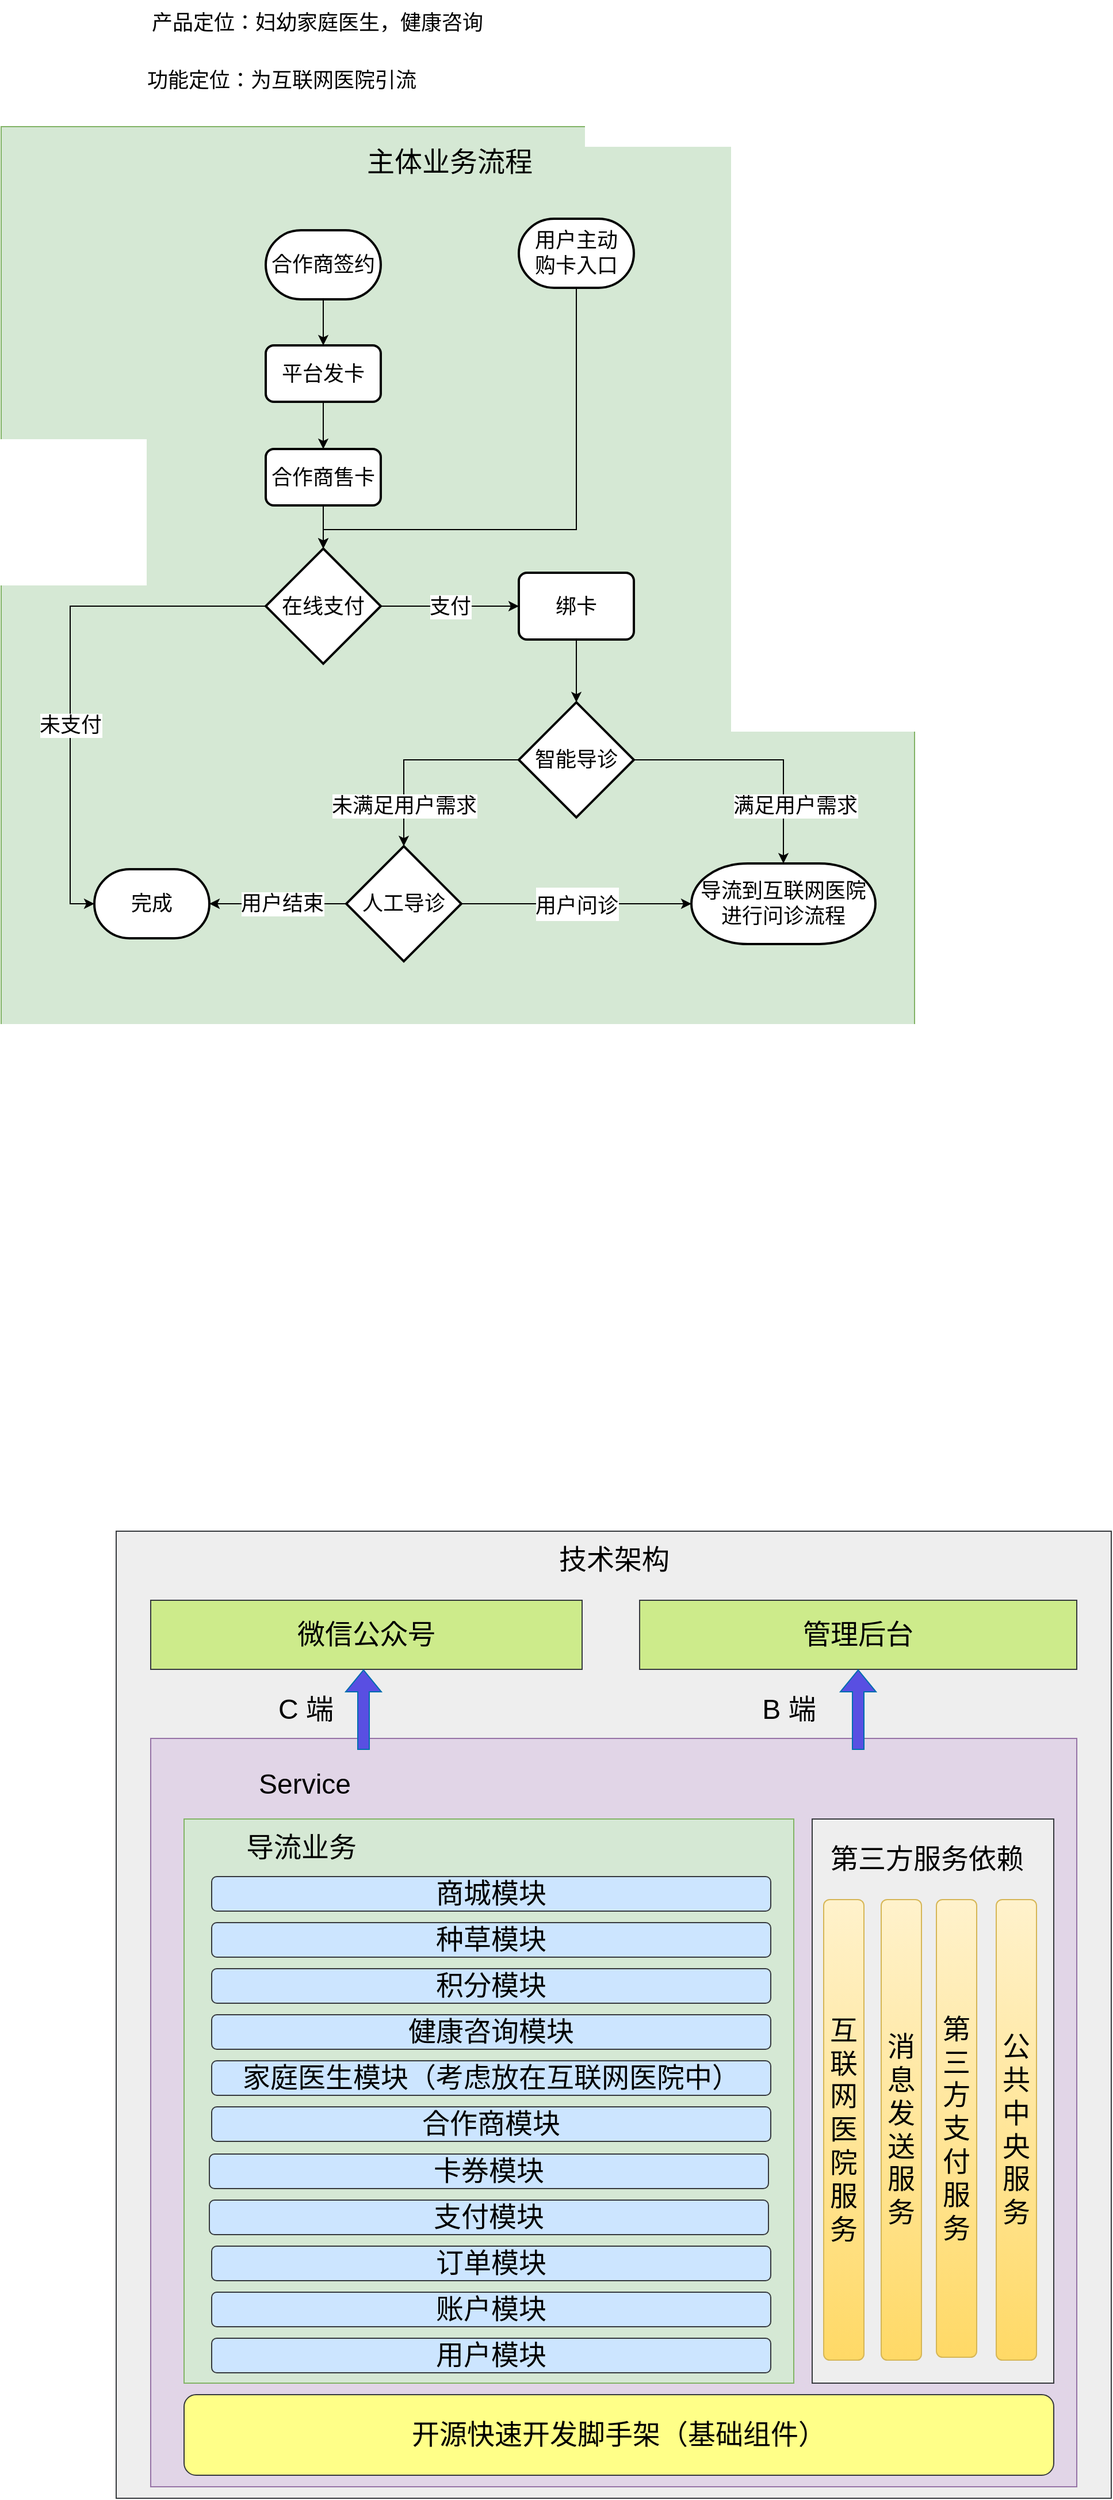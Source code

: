<mxfile version="20.4.0" type="github">
  <diagram id="eBfoPabh3ztfJm1XBm16" name="第 1 页">
    <mxGraphModel dx="2406" dy="847" grid="1" gridSize="10" guides="1" tooltips="1" connect="1" arrows="1" fold="1" page="1" pageScale="1" pageWidth="413" pageHeight="291" math="0" shadow="0">
      <root>
        <mxCell id="0" />
        <mxCell id="1" parent="0" />
        <mxCell id="DlZnM8HmDbADATsCwCUh-62" value="" style="rounded=0;whiteSpace=wrap;html=1;fontSize=24;fillColor=#eeeeee;strokeColor=#36393d;" vertex="1" parent="1">
          <mxGeometry x="-350" y="1350" width="865" height="840" as="geometry" />
        </mxCell>
        <mxCell id="DlZnM8HmDbADATsCwCUh-56" value="" style="rounded=0;whiteSpace=wrap;html=1;fontSize=24;fillColor=#e1d5e7;strokeColor=#9673a6;" vertex="1" parent="1">
          <mxGeometry x="-320" y="1530" width="805" height="650" as="geometry" />
        </mxCell>
        <mxCell id="DlZnM8HmDbADATsCwCUh-26" value="" style="whiteSpace=wrap;html=1;aspect=fixed;fontSize=18;fillColor=#d5e8d4;strokeColor=#82b366;" vertex="1" parent="1">
          <mxGeometry x="-450" y="130" width="794" height="794" as="geometry" />
        </mxCell>
        <mxCell id="DlZnM8HmDbADATsCwCUh-1" value="&lt;font style=&quot;font-size: 18px;&quot;&gt;产品定位：妇幼家庭医生，健康咨询&lt;/font&gt;" style="text;html=1;strokeColor=none;fillColor=none;align=center;verticalAlign=middle;whiteSpace=wrap;rounded=0;" vertex="1" parent="1">
          <mxGeometry x="-320" y="20" width="290" height="40" as="geometry" />
        </mxCell>
        <mxCell id="DlZnM8HmDbADATsCwCUh-2" value="&lt;font style=&quot;font-size: 18px;&quot;&gt;功能定位：为互联网医院引流&lt;/font&gt;" style="text;html=1;strokeColor=none;fillColor=none;align=center;verticalAlign=middle;whiteSpace=wrap;rounded=0;" vertex="1" parent="1">
          <mxGeometry x="-351" y="70" width="290" height="40" as="geometry" />
        </mxCell>
        <mxCell id="DlZnM8HmDbADATsCwCUh-22" style="edgeStyle=orthogonalEdgeStyle;rounded=0;orthogonalLoop=1;jettySize=auto;html=1;entryX=0.5;entryY=0;entryDx=0;entryDy=0;fontSize=18;" edge="1" parent="1" source="DlZnM8HmDbADATsCwCUh-7" target="DlZnM8HmDbADATsCwCUh-8">
          <mxGeometry relative="1" as="geometry" />
        </mxCell>
        <mxCell id="DlZnM8HmDbADATsCwCUh-7" value="合作商签约" style="strokeWidth=2;html=1;shape=mxgraph.flowchart.terminator;whiteSpace=wrap;fontSize=18;" vertex="1" parent="1">
          <mxGeometry x="-220" y="220" width="100" height="60" as="geometry" />
        </mxCell>
        <mxCell id="DlZnM8HmDbADATsCwCUh-23" style="edgeStyle=orthogonalEdgeStyle;rounded=0;orthogonalLoop=1;jettySize=auto;html=1;entryX=0.5;entryY=0;entryDx=0;entryDy=0;fontSize=18;" edge="1" parent="1" source="DlZnM8HmDbADATsCwCUh-8" target="DlZnM8HmDbADATsCwCUh-9">
          <mxGeometry relative="1" as="geometry" />
        </mxCell>
        <mxCell id="DlZnM8HmDbADATsCwCUh-8" value="平台发卡" style="rounded=1;whiteSpace=wrap;html=1;absoluteArcSize=1;arcSize=14;strokeWidth=2;fontSize=18;" vertex="1" parent="1">
          <mxGeometry x="-220" y="320" width="100" height="49" as="geometry" />
        </mxCell>
        <mxCell id="DlZnM8HmDbADATsCwCUh-25" style="edgeStyle=orthogonalEdgeStyle;rounded=0;orthogonalLoop=1;jettySize=auto;html=1;entryX=0.5;entryY=0;entryDx=0;entryDy=0;entryPerimeter=0;fontSize=18;" edge="1" parent="1" source="DlZnM8HmDbADATsCwCUh-9" target="DlZnM8HmDbADATsCwCUh-10">
          <mxGeometry relative="1" as="geometry" />
        </mxCell>
        <mxCell id="DlZnM8HmDbADATsCwCUh-9" value="合作商售卡" style="rounded=1;whiteSpace=wrap;html=1;absoluteArcSize=1;arcSize=14;strokeWidth=2;fontSize=18;" vertex="1" parent="1">
          <mxGeometry x="-220" y="410" width="100" height="49" as="geometry" />
        </mxCell>
        <mxCell id="DlZnM8HmDbADATsCwCUh-14" value="支付" style="edgeStyle=orthogonalEdgeStyle;rounded=0;orthogonalLoop=1;jettySize=auto;html=1;fontSize=18;" edge="1" parent="1" source="DlZnM8HmDbADATsCwCUh-10" target="DlZnM8HmDbADATsCwCUh-12">
          <mxGeometry relative="1" as="geometry">
            <Array as="points">
              <mxPoint x="-90" y="547" />
              <mxPoint x="-90" y="547" />
            </Array>
          </mxGeometry>
        </mxCell>
        <mxCell id="DlZnM8HmDbADATsCwCUh-17" value="未支付" style="edgeStyle=orthogonalEdgeStyle;rounded=0;orthogonalLoop=1;jettySize=auto;html=1;entryX=0;entryY=0.5;entryDx=0;entryDy=0;entryPerimeter=0;fontSize=18;exitX=0;exitY=0.5;exitDx=0;exitDy=0;exitPerimeter=0;" edge="1" parent="1" source="DlZnM8HmDbADATsCwCUh-10" target="DlZnM8HmDbADATsCwCUh-11">
          <mxGeometry x="0.217" relative="1" as="geometry">
            <Array as="points">
              <mxPoint x="-390" y="547" />
              <mxPoint x="-390" y="805" />
            </Array>
            <mxPoint as="offset" />
          </mxGeometry>
        </mxCell>
        <mxCell id="DlZnM8HmDbADATsCwCUh-10" value="在线支付" style="strokeWidth=2;html=1;shape=mxgraph.flowchart.decision;whiteSpace=wrap;fontSize=18;" vertex="1" parent="1">
          <mxGeometry x="-220" y="496.5" width="100" height="100" as="geometry" />
        </mxCell>
        <mxCell id="DlZnM8HmDbADATsCwCUh-11" value="完成" style="strokeWidth=2;html=1;shape=mxgraph.flowchart.terminator;whiteSpace=wrap;fontSize=18;" vertex="1" parent="1">
          <mxGeometry x="-369" y="775" width="100" height="60" as="geometry" />
        </mxCell>
        <mxCell id="DlZnM8HmDbADATsCwCUh-16" style="edgeStyle=orthogonalEdgeStyle;rounded=0;orthogonalLoop=1;jettySize=auto;html=1;entryX=0.5;entryY=0;entryDx=0;entryDy=0;entryPerimeter=0;fontSize=18;" edge="1" parent="1" source="DlZnM8HmDbADATsCwCUh-12" target="DlZnM8HmDbADATsCwCUh-13">
          <mxGeometry relative="1" as="geometry" />
        </mxCell>
        <mxCell id="DlZnM8HmDbADATsCwCUh-12" value="绑卡" style="rounded=1;whiteSpace=wrap;html=1;absoluteArcSize=1;arcSize=14;strokeWidth=2;fontSize=18;" vertex="1" parent="1">
          <mxGeometry y="517.5" width="100" height="58" as="geometry" />
        </mxCell>
        <mxCell id="DlZnM8HmDbADATsCwCUh-18" value="未满足用户需求" style="edgeStyle=orthogonalEdgeStyle;rounded=0;orthogonalLoop=1;jettySize=auto;html=1;fontSize=18;" edge="1" parent="1" source="DlZnM8HmDbADATsCwCUh-13" target="DlZnM8HmDbADATsCwCUh-77">
          <mxGeometry x="0.6" relative="1" as="geometry">
            <mxPoint as="offset" />
          </mxGeometry>
        </mxCell>
        <mxCell id="DlZnM8HmDbADATsCwCUh-20" value="满足用户需求" style="edgeStyle=orthogonalEdgeStyle;rounded=0;orthogonalLoop=1;jettySize=auto;html=1;entryX=0.5;entryY=0;entryDx=0;entryDy=0;entryPerimeter=0;fontSize=18;" edge="1" parent="1" source="DlZnM8HmDbADATsCwCUh-13" target="DlZnM8HmDbADATsCwCUh-19">
          <mxGeometry x="0.545" y="10" relative="1" as="geometry">
            <mxPoint as="offset" />
          </mxGeometry>
        </mxCell>
        <mxCell id="DlZnM8HmDbADATsCwCUh-13" value="智能导诊" style="strokeWidth=2;html=1;shape=mxgraph.flowchart.decision;whiteSpace=wrap;fontSize=18;" vertex="1" parent="1">
          <mxGeometry y="630" width="100" height="100" as="geometry" />
        </mxCell>
        <mxCell id="DlZnM8HmDbADATsCwCUh-19" value="导流到互联网医院进行问诊流程" style="strokeWidth=2;html=1;shape=mxgraph.flowchart.terminator;whiteSpace=wrap;fontSize=18;" vertex="1" parent="1">
          <mxGeometry x="150" y="770" width="160" height="70" as="geometry" />
        </mxCell>
        <mxCell id="DlZnM8HmDbADATsCwCUh-27" value="&lt;font style=&quot;font-size: 24px;&quot;&gt;主体业务流程&lt;/font&gt;" style="text;html=1;strokeColor=none;fillColor=none;align=center;verticalAlign=middle;whiteSpace=wrap;rounded=0;fontSize=18;" vertex="1" parent="1">
          <mxGeometry x="-140" y="145.5" width="160" height="30" as="geometry" />
        </mxCell>
        <mxCell id="DlZnM8HmDbADATsCwCUh-43" value="" style="rounded=0;whiteSpace=wrap;html=1;fontSize=24;fillColor=#d5e8d4;strokeColor=#82b366;" vertex="1" parent="1">
          <mxGeometry x="-291" y="1600" width="530" height="490" as="geometry" />
        </mxCell>
        <mxCell id="DlZnM8HmDbADATsCwCUh-44" value="&lt;font style=&quot;font-size: 24px;&quot;&gt;导流业务&lt;/font&gt;" style="text;html=1;strokeColor=none;fillColor=none;align=center;verticalAlign=middle;whiteSpace=wrap;rounded=0;fontSize=18;" vertex="1" parent="1">
          <mxGeometry x="-269" y="1610" width="160" height="30" as="geometry" />
        </mxCell>
        <mxCell id="DlZnM8HmDbADATsCwCUh-45" value="用户模块" style="rounded=1;whiteSpace=wrap;html=1;fontSize=24;fillColor=#cce5ff;strokeColor=#36393d;" vertex="1" parent="1">
          <mxGeometry x="-267" y="2051" width="486" height="30" as="geometry" />
        </mxCell>
        <mxCell id="DlZnM8HmDbADATsCwCUh-46" value="账户模块" style="rounded=1;whiteSpace=wrap;html=1;fontSize=24;fillColor=#cce5ff;strokeColor=#36393d;" vertex="1" parent="1">
          <mxGeometry x="-267" y="2011" width="486" height="30" as="geometry" />
        </mxCell>
        <mxCell id="DlZnM8HmDbADATsCwCUh-47" value="家庭医生模块（考虑放在互联网医院中）" style="rounded=1;whiteSpace=wrap;html=1;fontSize=24;fillColor=#cce5ff;strokeColor=#36393d;" vertex="1" parent="1">
          <mxGeometry x="-267" y="1810" width="486" height="30" as="geometry" />
        </mxCell>
        <mxCell id="DlZnM8HmDbADATsCwCUh-48" value="订单模块" style="rounded=1;whiteSpace=wrap;html=1;fontSize=24;fillColor=#cce5ff;strokeColor=#36393d;" vertex="1" parent="1">
          <mxGeometry x="-267" y="1971" width="486" height="30" as="geometry" />
        </mxCell>
        <mxCell id="DlZnM8HmDbADATsCwCUh-49" value="支付模块" style="rounded=1;whiteSpace=wrap;html=1;fontSize=24;fillColor=#cce5ff;strokeColor=#36393d;" vertex="1" parent="1">
          <mxGeometry x="-269" y="1931" width="486" height="30" as="geometry" />
        </mxCell>
        <mxCell id="DlZnM8HmDbADATsCwCUh-50" value="卡券模块" style="rounded=1;whiteSpace=wrap;html=1;fontSize=24;fillColor=#cce5ff;strokeColor=#36393d;" vertex="1" parent="1">
          <mxGeometry x="-269" y="1891" width="486" height="30" as="geometry" />
        </mxCell>
        <mxCell id="DlZnM8HmDbADATsCwCUh-51" value="积分模块" style="rounded=1;whiteSpace=wrap;html=1;fontSize=24;fillColor=#cce5ff;strokeColor=#36393d;" vertex="1" parent="1">
          <mxGeometry x="-267" y="1730" width="486" height="30" as="geometry" />
        </mxCell>
        <mxCell id="DlZnM8HmDbADATsCwCUh-52" value="健康咨询模块" style="rounded=1;whiteSpace=wrap;html=1;fontSize=24;fillColor=#cce5ff;strokeColor=#36393d;" vertex="1" parent="1">
          <mxGeometry x="-267" y="1770" width="486" height="30" as="geometry" />
        </mxCell>
        <mxCell id="DlZnM8HmDbADATsCwCUh-54" value="商城模块" style="rounded=1;whiteSpace=wrap;html=1;fontSize=24;fillColor=#cce5ff;strokeColor=#36393d;" vertex="1" parent="1">
          <mxGeometry x="-267" y="1650" width="486" height="30" as="geometry" />
        </mxCell>
        <mxCell id="DlZnM8HmDbADATsCwCUh-55" value="种草模块" style="rounded=1;whiteSpace=wrap;html=1;fontSize=24;fillColor=#cce5ff;strokeColor=#36393d;" vertex="1" parent="1">
          <mxGeometry x="-267" y="1690" width="486" height="30" as="geometry" />
        </mxCell>
        <mxCell id="DlZnM8HmDbADATsCwCUh-57" value="开源快速开发脚手架（基础组件）" style="rounded=1;whiteSpace=wrap;html=1;fontSize=24;fillColor=#ffff88;strokeColor=#36393d;" vertex="1" parent="1">
          <mxGeometry x="-291" y="2100" width="756" height="70" as="geometry" />
        </mxCell>
        <mxCell id="DlZnM8HmDbADATsCwCUh-59" value="微信公众号" style="rounded=0;whiteSpace=wrap;html=1;fontSize=24;fillColor=#cdeb8b;strokeColor=#36393d;" vertex="1" parent="1">
          <mxGeometry x="-320" y="1410" width="375" height="60" as="geometry" />
        </mxCell>
        <mxCell id="DlZnM8HmDbADATsCwCUh-61" value="&lt;font style=&quot;font-size: 24px;&quot;&gt;Service&lt;/font&gt;" style="text;html=1;strokeColor=none;fillColor=none;align=center;verticalAlign=middle;whiteSpace=wrap;rounded=0;fontSize=18;" vertex="1" parent="1">
          <mxGeometry x="-293.5" y="1550" width="213.5" height="40" as="geometry" />
        </mxCell>
        <mxCell id="DlZnM8HmDbADATsCwCUh-63" value="管理后台" style="rounded=0;whiteSpace=wrap;html=1;fontSize=24;fillColor=#cdeb8b;strokeColor=#36393d;" vertex="1" parent="1">
          <mxGeometry x="105" y="1410" width="380" height="60" as="geometry" />
        </mxCell>
        <mxCell id="DlZnM8HmDbADATsCwCUh-64" value="合作商模块" style="rounded=1;whiteSpace=wrap;html=1;fontSize=24;fillColor=#cce5ff;strokeColor=#36393d;" vertex="1" parent="1">
          <mxGeometry x="-267" y="1850" width="486" height="30" as="geometry" />
        </mxCell>
        <mxCell id="DlZnM8HmDbADATsCwCUh-65" value="" style="shape=flexArrow;endArrow=classic;html=1;rounded=0;fontSize=24;fillColor=#594FE2;strokeColor=#006EAF;" edge="1" parent="1">
          <mxGeometry width="50" height="50" relative="1" as="geometry">
            <mxPoint x="-135" y="1540" as="sourcePoint" />
            <mxPoint x="-135" y="1470" as="targetPoint" />
          </mxGeometry>
        </mxCell>
        <mxCell id="DlZnM8HmDbADATsCwCUh-66" value="C 端" style="text;html=1;strokeColor=none;fillColor=none;align=center;verticalAlign=middle;whiteSpace=wrap;rounded=0;fontSize=24;" vertex="1" parent="1">
          <mxGeometry x="-215" y="1490" width="60" height="30" as="geometry" />
        </mxCell>
        <mxCell id="DlZnM8HmDbADATsCwCUh-67" value="" style="shape=flexArrow;endArrow=classic;html=1;rounded=0;fontSize=24;fillColor=#594FE2;strokeColor=#006EAF;" edge="1" parent="1">
          <mxGeometry width="50" height="50" relative="1" as="geometry">
            <mxPoint x="295" y="1540" as="sourcePoint" />
            <mxPoint x="295" y="1470" as="targetPoint" />
          </mxGeometry>
        </mxCell>
        <mxCell id="DlZnM8HmDbADATsCwCUh-68" value="B 端" style="text;html=1;strokeColor=none;fillColor=none;align=center;verticalAlign=middle;whiteSpace=wrap;rounded=0;fontSize=24;" vertex="1" parent="1">
          <mxGeometry x="205" y="1490" width="60" height="30" as="geometry" />
        </mxCell>
        <mxCell id="DlZnM8HmDbADATsCwCUh-70" value="" style="rounded=0;whiteSpace=wrap;html=1;fontSize=24;fillColor=#eeeeee;strokeColor=#36393d;" vertex="1" parent="1">
          <mxGeometry x="255" y="1600" width="210" height="490" as="geometry" />
        </mxCell>
        <mxCell id="DlZnM8HmDbADATsCwCUh-58" value="消&lt;br&gt;息&lt;br&gt;发&lt;br&gt;送&lt;br&gt;服&lt;br&gt;务" style="rounded=1;whiteSpace=wrap;html=1;fontSize=24;fillColor=#fff2cc;gradientColor=#ffd966;strokeColor=#d6b656;" vertex="1" parent="1">
          <mxGeometry x="315" y="1670" width="35" height="400" as="geometry" />
        </mxCell>
        <mxCell id="DlZnM8HmDbADATsCwCUh-53" value="互&lt;br&gt;联&lt;br&gt;网&lt;br&gt;医&lt;br&gt;院&lt;br&gt;服&lt;br&gt;务" style="rounded=1;whiteSpace=wrap;html=1;fontSize=24;fillColor=#fff2cc;gradientColor=#ffd966;strokeColor=#d6b656;" vertex="1" parent="1">
          <mxGeometry x="265" y="1670" width="35" height="400" as="geometry" />
        </mxCell>
        <mxCell id="DlZnM8HmDbADATsCwCUh-71" value="第&lt;br&gt;三&lt;br&gt;方支付&lt;br&gt;服务" style="rounded=1;whiteSpace=wrap;html=1;fontSize=24;fillColor=#fff2cc;gradientColor=#ffd966;strokeColor=#d6b656;" vertex="1" parent="1">
          <mxGeometry x="363" y="1670" width="35" height="397.5" as="geometry" />
        </mxCell>
        <mxCell id="DlZnM8HmDbADATsCwCUh-72" value="公共&lt;br&gt;中央&lt;br&gt;服务" style="rounded=1;whiteSpace=wrap;html=1;fontSize=24;fillColor=#fff2cc;gradientColor=#ffd966;strokeColor=#d6b656;" vertex="1" parent="1">
          <mxGeometry x="415" y="1670" width="35" height="400" as="geometry" />
        </mxCell>
        <mxCell id="DlZnM8HmDbADATsCwCUh-75" value="&lt;font style=&quot;font-size: 24px;&quot;&gt;技术架构&lt;/font&gt;" style="text;html=1;strokeColor=none;fillColor=none;align=center;verticalAlign=middle;whiteSpace=wrap;rounded=0;fontSize=18;" vertex="1" parent="1">
          <mxGeometry x="2.5" y="1360" width="160" height="30" as="geometry" />
        </mxCell>
        <mxCell id="DlZnM8HmDbADATsCwCUh-76" value="&lt;font style=&quot;font-size: 24px;&quot;&gt;第三方服务依赖&lt;/font&gt;" style="text;html=1;strokeColor=none;fillColor=none;align=center;verticalAlign=middle;whiteSpace=wrap;rounded=0;fontSize=18;" vertex="1" parent="1">
          <mxGeometry x="265" y="1620" width="180" height="30" as="geometry" />
        </mxCell>
        <mxCell id="DlZnM8HmDbADATsCwCUh-78" style="edgeStyle=orthogonalEdgeStyle;rounded=0;orthogonalLoop=1;jettySize=auto;html=1;fontSize=24;fillColor=#594FE2;" edge="1" parent="1" source="DlZnM8HmDbADATsCwCUh-77" target="DlZnM8HmDbADATsCwCUh-19">
          <mxGeometry relative="1" as="geometry" />
        </mxCell>
        <mxCell id="DlZnM8HmDbADATsCwCUh-79" value="&lt;font style=&quot;font-size: 18px;&quot;&gt;用户问诊&lt;/font&gt;" style="edgeLabel;html=1;align=center;verticalAlign=middle;resizable=0;points=[];fontSize=24;" vertex="1" connectable="0" parent="DlZnM8HmDbADATsCwCUh-78">
          <mxGeometry x="-0.127" y="-4" relative="1" as="geometry">
            <mxPoint x="12" y="-4" as="offset" />
          </mxGeometry>
        </mxCell>
        <mxCell id="DlZnM8HmDbADATsCwCUh-80" style="edgeStyle=orthogonalEdgeStyle;rounded=0;orthogonalLoop=1;jettySize=auto;html=1;entryX=1;entryY=0.5;entryDx=0;entryDy=0;entryPerimeter=0;fontSize=18;fillColor=#594FE2;" edge="1" parent="1" source="DlZnM8HmDbADATsCwCUh-77" target="DlZnM8HmDbADATsCwCUh-11">
          <mxGeometry relative="1" as="geometry" />
        </mxCell>
        <mxCell id="DlZnM8HmDbADATsCwCUh-81" value="用户结束" style="edgeLabel;html=1;align=center;verticalAlign=middle;resizable=0;points=[];fontSize=18;" vertex="1" connectable="0" parent="DlZnM8HmDbADATsCwCUh-80">
          <mxGeometry x="-0.213" y="-1" relative="1" as="geometry">
            <mxPoint x="-9" y="1" as="offset" />
          </mxGeometry>
        </mxCell>
        <mxCell id="DlZnM8HmDbADATsCwCUh-77" value="人工导诊" style="strokeWidth=2;html=1;shape=mxgraph.flowchart.decision;whiteSpace=wrap;fontSize=18;" vertex="1" parent="1">
          <mxGeometry x="-150" y="755" width="100" height="100" as="geometry" />
        </mxCell>
        <mxCell id="DlZnM8HmDbADATsCwCUh-92" style="edgeStyle=orthogonalEdgeStyle;rounded=0;orthogonalLoop=1;jettySize=auto;html=1;fontSize=18;fillColor=#594FE2;" edge="1" parent="1" source="DlZnM8HmDbADATsCwCUh-82" target="DlZnM8HmDbADATsCwCUh-10">
          <mxGeometry relative="1" as="geometry">
            <Array as="points">
              <mxPoint x="50" y="480" />
              <mxPoint x="-170" y="480" />
            </Array>
          </mxGeometry>
        </mxCell>
        <mxCell id="DlZnM8HmDbADATsCwCUh-82" value="用户主动&lt;br&gt;购卡入口" style="strokeWidth=2;html=1;shape=mxgraph.flowchart.terminator;whiteSpace=wrap;fontSize=18;" vertex="1" parent="1">
          <mxGeometry y="210" width="100" height="60" as="geometry" />
        </mxCell>
      </root>
    </mxGraphModel>
  </diagram>
</mxfile>
